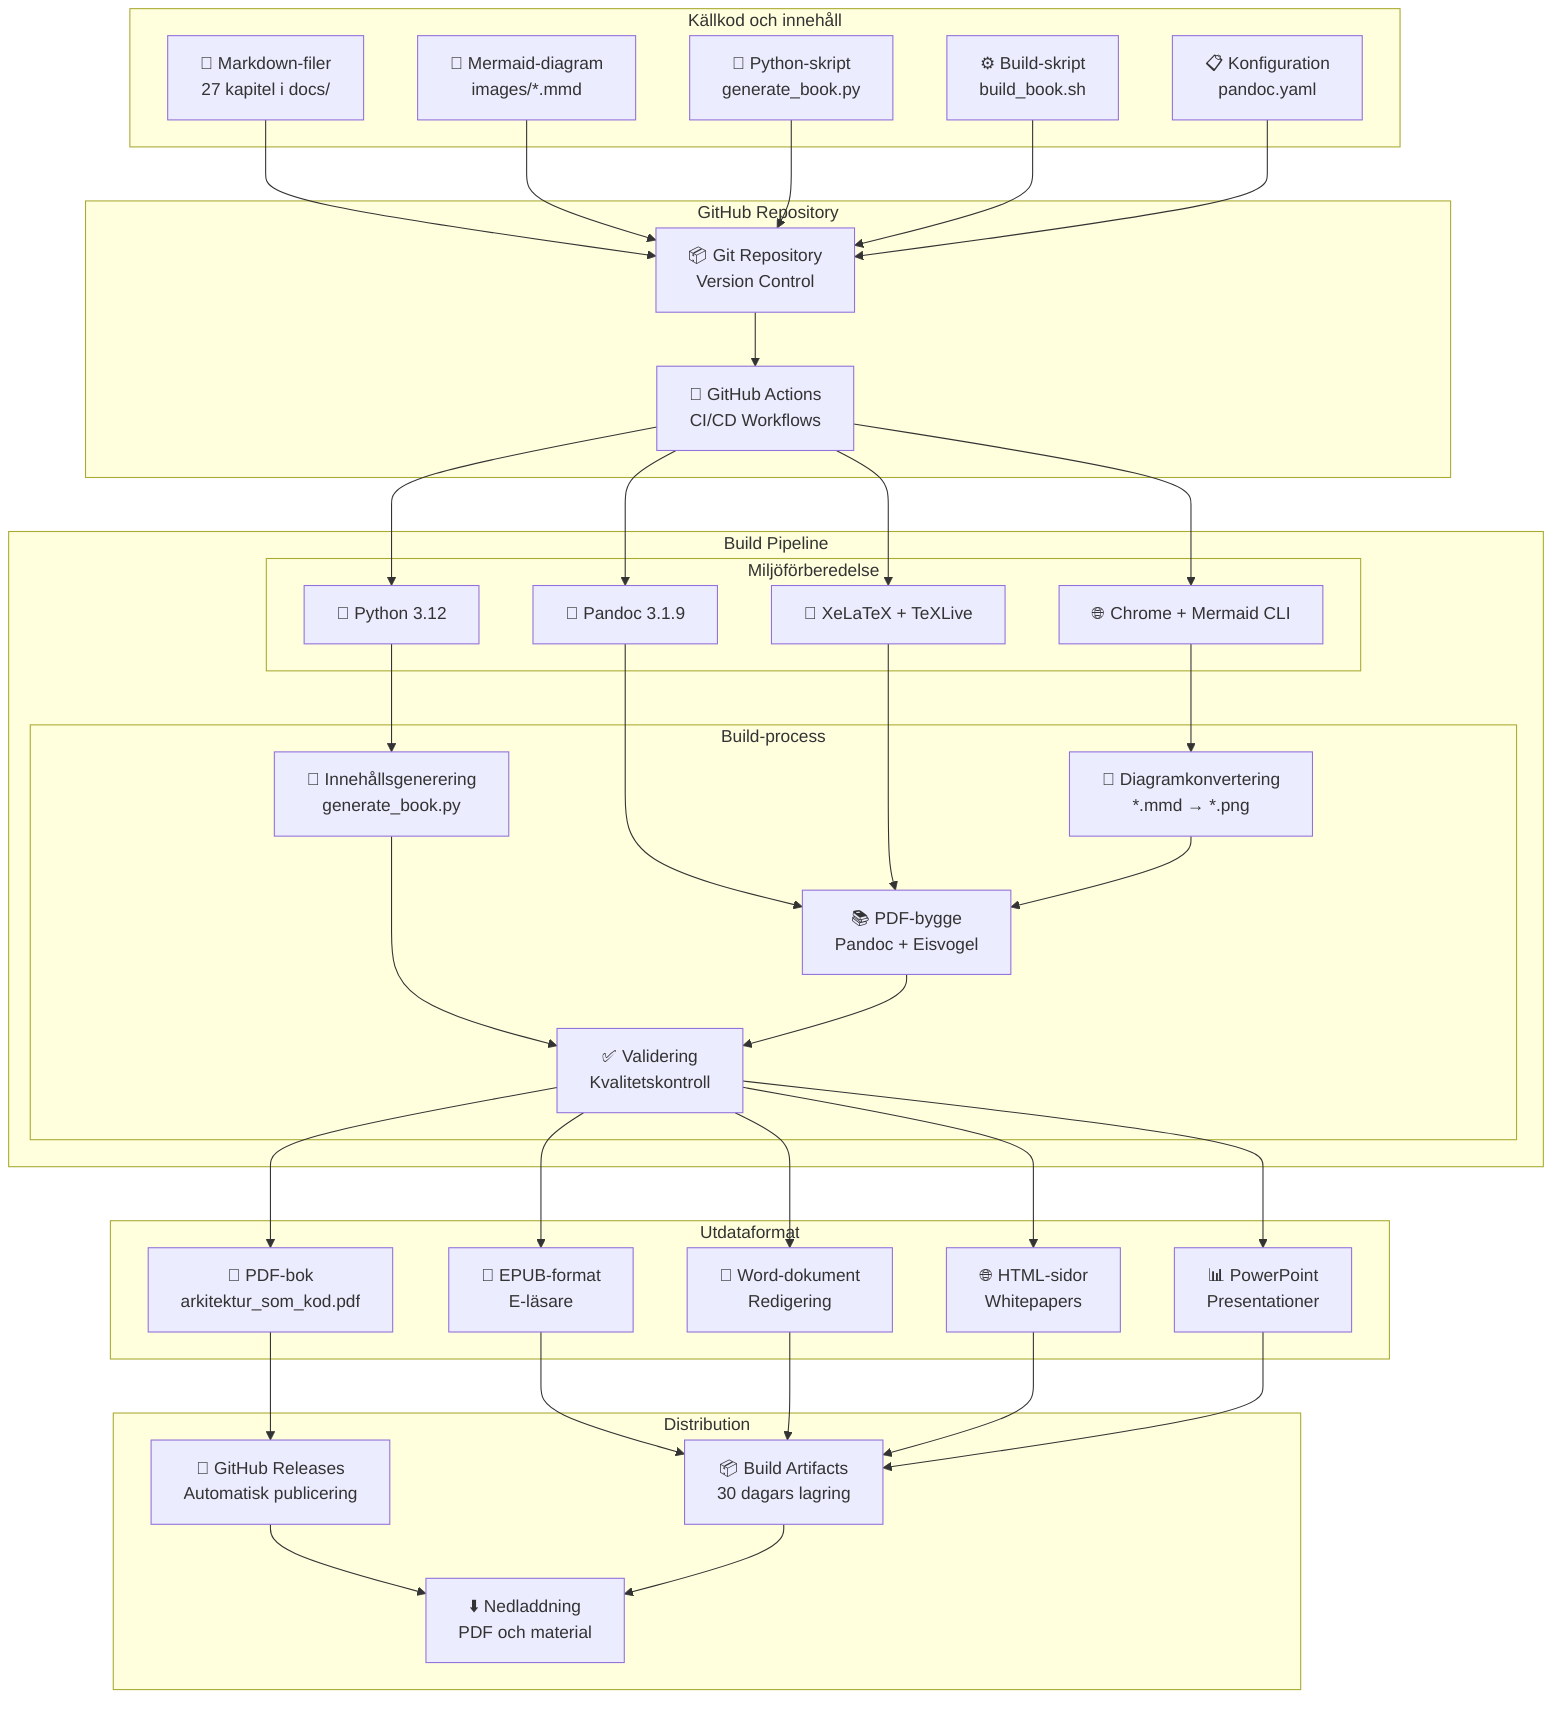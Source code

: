 graph TB
    %% Källkodshantering
    subgraph "Källkod och innehåll"
        MD[📝 Markdown-filer<br/>27 kapitel i docs/]
        MMD[🎨 Mermaid-diagram<br/>images/*.mmd]
        PY[🐍 Python-skript<br/>generate_book.py]
        SH[⚙️ Build-skript<br/>build_book.sh]
        YAML[📋 Konfiguration<br/>pandoc.yaml]
    end

    %% GitHub Repository
    subgraph "GitHub Repository"
        REPO[📦 Git Repository<br/>Version Control]
        GHA[🔄 GitHub Actions<br/>CI/CD Workflows]
    end

    %% Build Pipeline
    subgraph "Build Pipeline"
        subgraph "Miljöförberedelse"
            PYTHON[🐍 Python 3.12]
            PANDOC[📖 Pandoc 3.1.9]
            LATEX[📄 XeLaTeX + TeXLive]
            CHROME[🌐 Chrome + Mermaid CLI]
        end
        
        subgraph "Build-process"
            GEN[🔧 Innehållsgenerering<br/>generate_book.py]
            CONV[🎨 Diagramkonvertering<br/>*.mmd → *.png]
            BUILD[📚 PDF-bygge<br/>Pandoc + Eisvogel]
            VAL[✅ Validering<br/>Kvalitetskontroll]
        end
    end

    %% Output Formats
    subgraph "Utdataformat"
        PDF[📕 PDF-bok<br/>arkitektur_som_kod.pdf]
        EPUB[📱 EPUB-format<br/>E-läsare]
        DOCX[📄 Word-dokument<br/>Redigering]
        HTML[🌐 HTML-sidor<br/>Whitepapers]
        PPTX[📊 PowerPoint<br/>Presentationer]
    end

    %% Distribution
    subgraph "Distribution"
        REL[🚀 GitHub Releases<br/>Automatisk publicering]
        ART[📦 Build Artifacts<br/>30 dagars lagring]
        DOWN[⬇️ Nedladdning<br/>PDF och material]
    end

    %% Data Flow
    MD --> REPO
    MMD --> REPO
    PY --> REPO
    SH --> REPO
    YAML --> REPO
    
    REPO --> GHA
    GHA --> PYTHON
    GHA --> PANDOC
    GHA --> LATEX
    GHA --> CHROME
    
    PYTHON --> GEN
    CHROME --> CONV
    PANDOC --> BUILD
    LATEX --> BUILD
    
    GEN --> VAL
    CONV --> BUILD
    BUILD --> VAL
    
    VAL --> PDF
    VAL --> EPUB
    VAL --> DOCX
    VAL --> HTML
    VAL --> PPTX
    
    PDF --> REL
    EPUB --> ART
    DOCX --> ART
    HTML --> ART
    PPTX --> ART
    
    REL --> DOWN
    ART --> DOWN

    %% Styling
    class MD,MMD,PY,SH,YAML kv-highlight
    class REPO,GHA kv-outline
    class PYTHON,PANDOC,LATEX,CHROME,GEN,CONV,BUILD,VAL kv-accent
    class PDF,EPUB,DOCX,HTML,PPTX kv-primary
    class REL,ART,DOWN kv-pattern